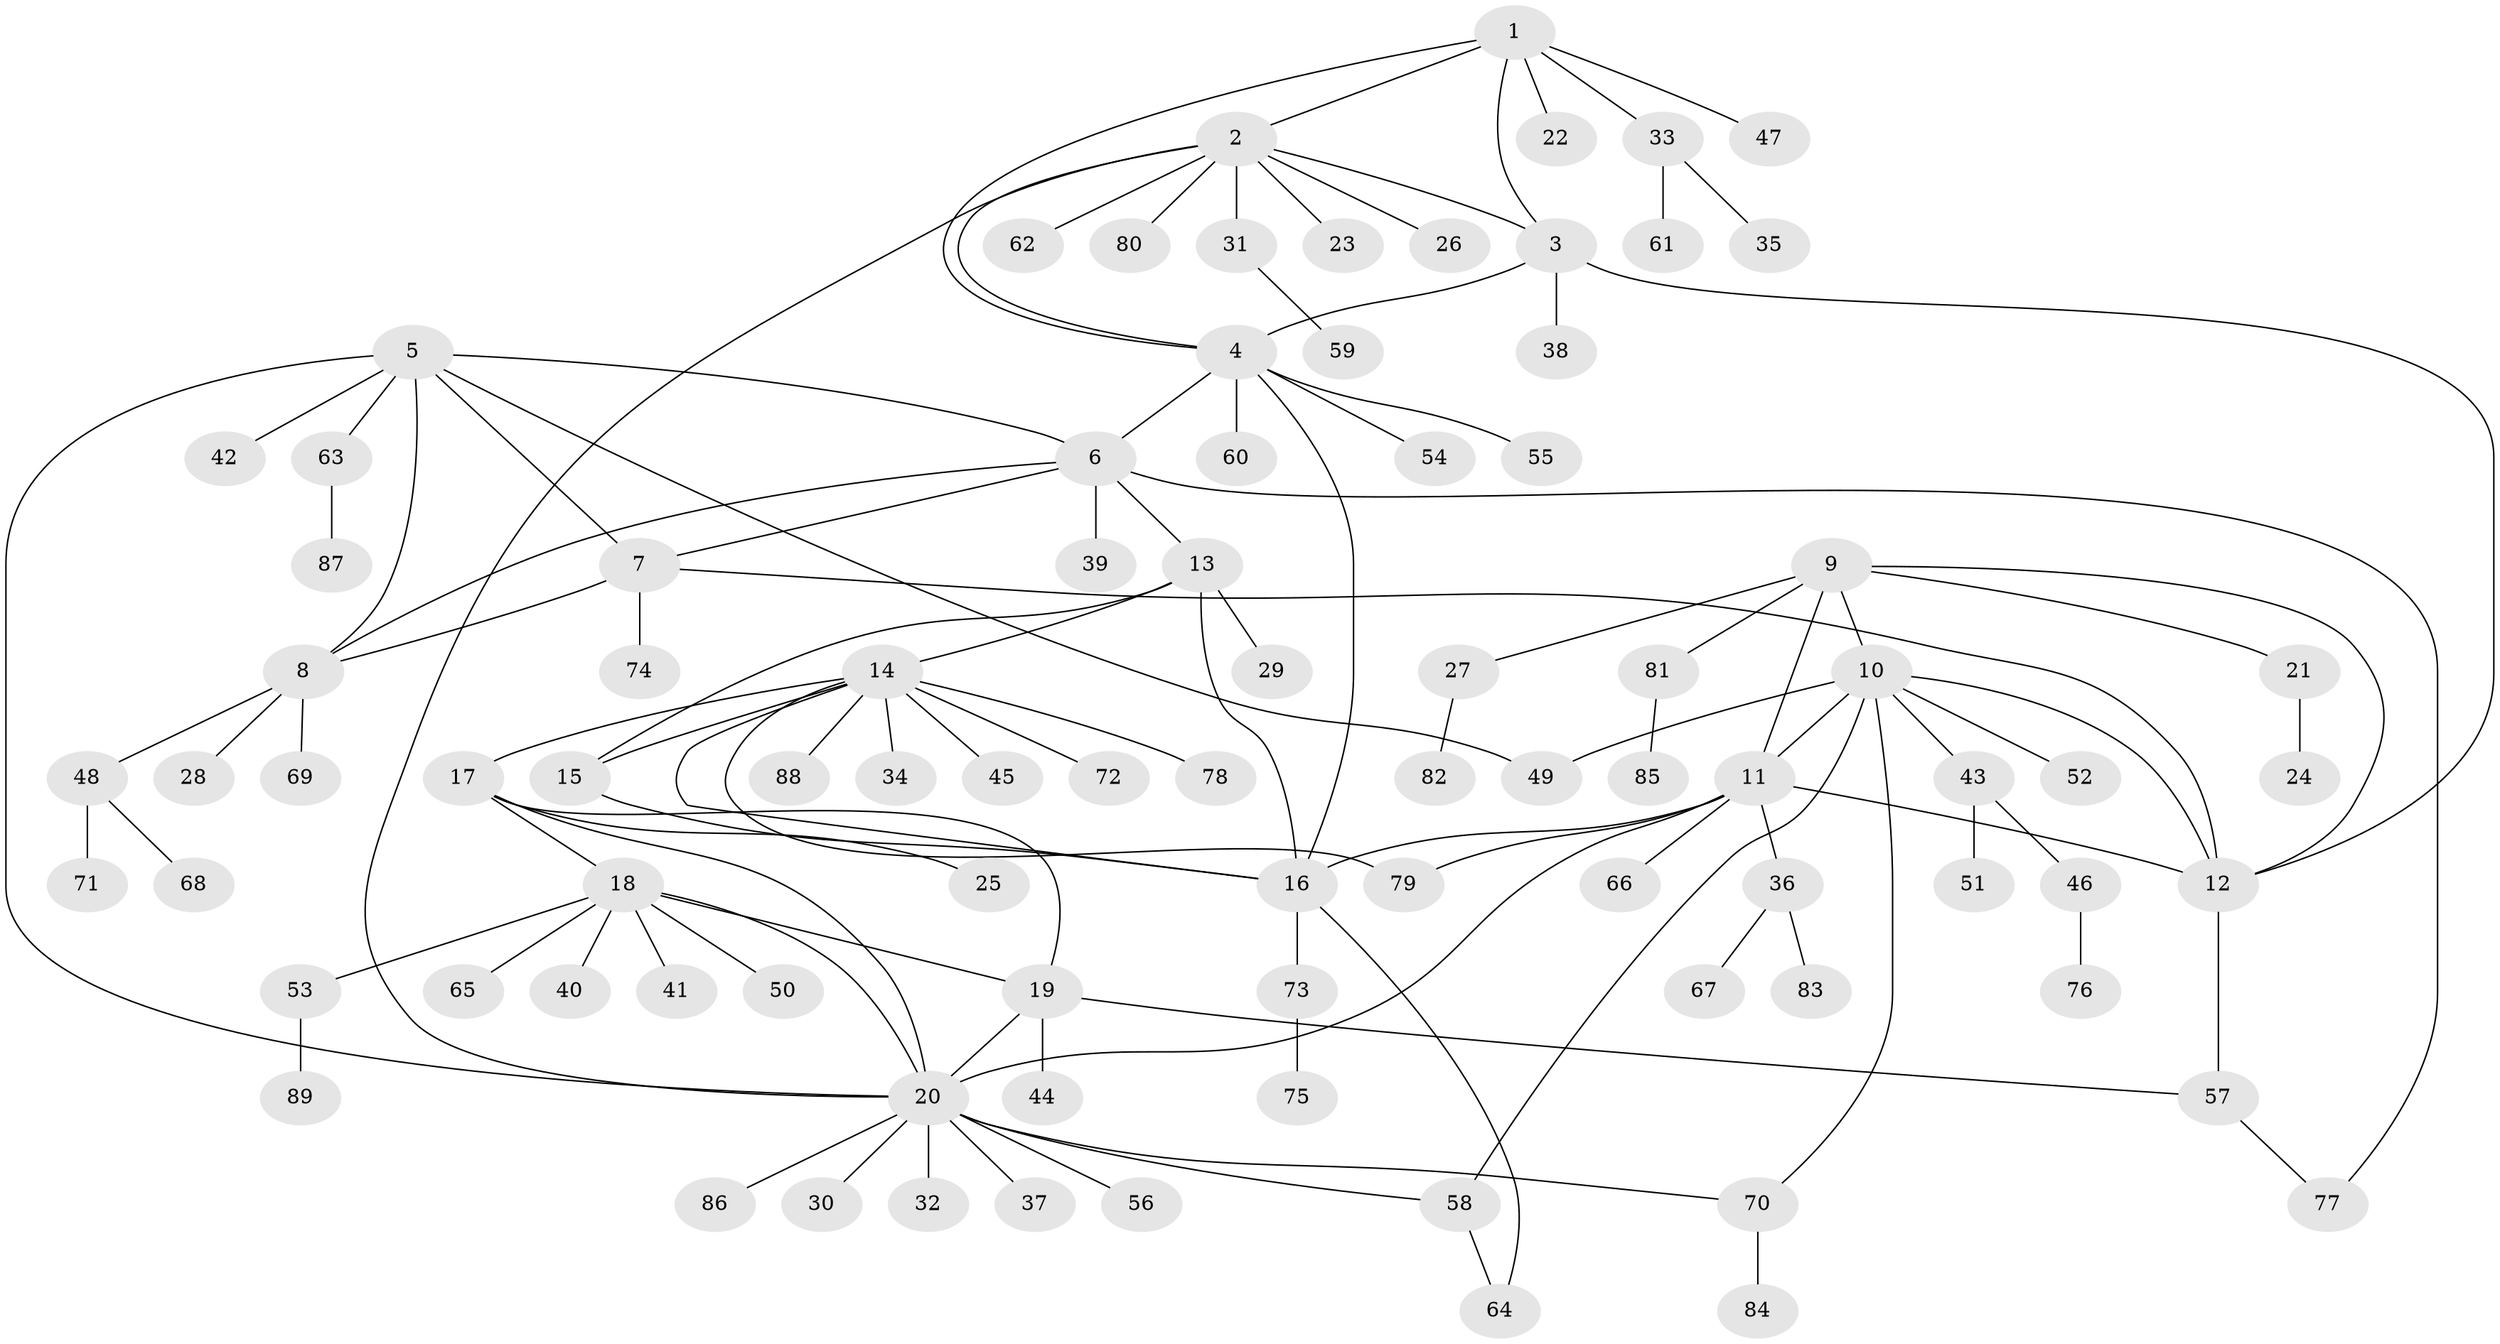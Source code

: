 // Generated by graph-tools (version 1.1) at 2025/11/02/27/25 16:11:33]
// undirected, 89 vertices, 116 edges
graph export_dot {
graph [start="1"]
  node [color=gray90,style=filled];
  1;
  2;
  3;
  4;
  5;
  6;
  7;
  8;
  9;
  10;
  11;
  12;
  13;
  14;
  15;
  16;
  17;
  18;
  19;
  20;
  21;
  22;
  23;
  24;
  25;
  26;
  27;
  28;
  29;
  30;
  31;
  32;
  33;
  34;
  35;
  36;
  37;
  38;
  39;
  40;
  41;
  42;
  43;
  44;
  45;
  46;
  47;
  48;
  49;
  50;
  51;
  52;
  53;
  54;
  55;
  56;
  57;
  58;
  59;
  60;
  61;
  62;
  63;
  64;
  65;
  66;
  67;
  68;
  69;
  70;
  71;
  72;
  73;
  74;
  75;
  76;
  77;
  78;
  79;
  80;
  81;
  82;
  83;
  84;
  85;
  86;
  87;
  88;
  89;
  1 -- 2;
  1 -- 3;
  1 -- 4;
  1 -- 22;
  1 -- 33;
  1 -- 47;
  2 -- 3;
  2 -- 4;
  2 -- 20;
  2 -- 23;
  2 -- 26;
  2 -- 31;
  2 -- 62;
  2 -- 80;
  3 -- 4;
  3 -- 12;
  3 -- 38;
  4 -- 6;
  4 -- 16;
  4 -- 54;
  4 -- 55;
  4 -- 60;
  5 -- 6;
  5 -- 7;
  5 -- 8;
  5 -- 20;
  5 -- 42;
  5 -- 49;
  5 -- 63;
  6 -- 7;
  6 -- 8;
  6 -- 13;
  6 -- 39;
  6 -- 77;
  7 -- 8;
  7 -- 12;
  7 -- 74;
  8 -- 28;
  8 -- 48;
  8 -- 69;
  9 -- 10;
  9 -- 11;
  9 -- 12;
  9 -- 21;
  9 -- 27;
  9 -- 81;
  10 -- 11;
  10 -- 12;
  10 -- 43;
  10 -- 49;
  10 -- 52;
  10 -- 58;
  10 -- 70;
  11 -- 12;
  11 -- 16;
  11 -- 20;
  11 -- 36;
  11 -- 66;
  11 -- 79;
  12 -- 57;
  13 -- 14;
  13 -- 15;
  13 -- 16;
  13 -- 29;
  14 -- 15;
  14 -- 16;
  14 -- 17;
  14 -- 34;
  14 -- 45;
  14 -- 72;
  14 -- 78;
  14 -- 79;
  14 -- 88;
  15 -- 16;
  16 -- 64;
  16 -- 73;
  17 -- 18;
  17 -- 19;
  17 -- 20;
  17 -- 25;
  18 -- 19;
  18 -- 20;
  18 -- 40;
  18 -- 41;
  18 -- 50;
  18 -- 53;
  18 -- 65;
  19 -- 20;
  19 -- 44;
  19 -- 57;
  20 -- 30;
  20 -- 32;
  20 -- 37;
  20 -- 56;
  20 -- 58;
  20 -- 70;
  20 -- 86;
  21 -- 24;
  27 -- 82;
  31 -- 59;
  33 -- 35;
  33 -- 61;
  36 -- 67;
  36 -- 83;
  43 -- 46;
  43 -- 51;
  46 -- 76;
  48 -- 68;
  48 -- 71;
  53 -- 89;
  57 -- 77;
  58 -- 64;
  63 -- 87;
  70 -- 84;
  73 -- 75;
  81 -- 85;
}
